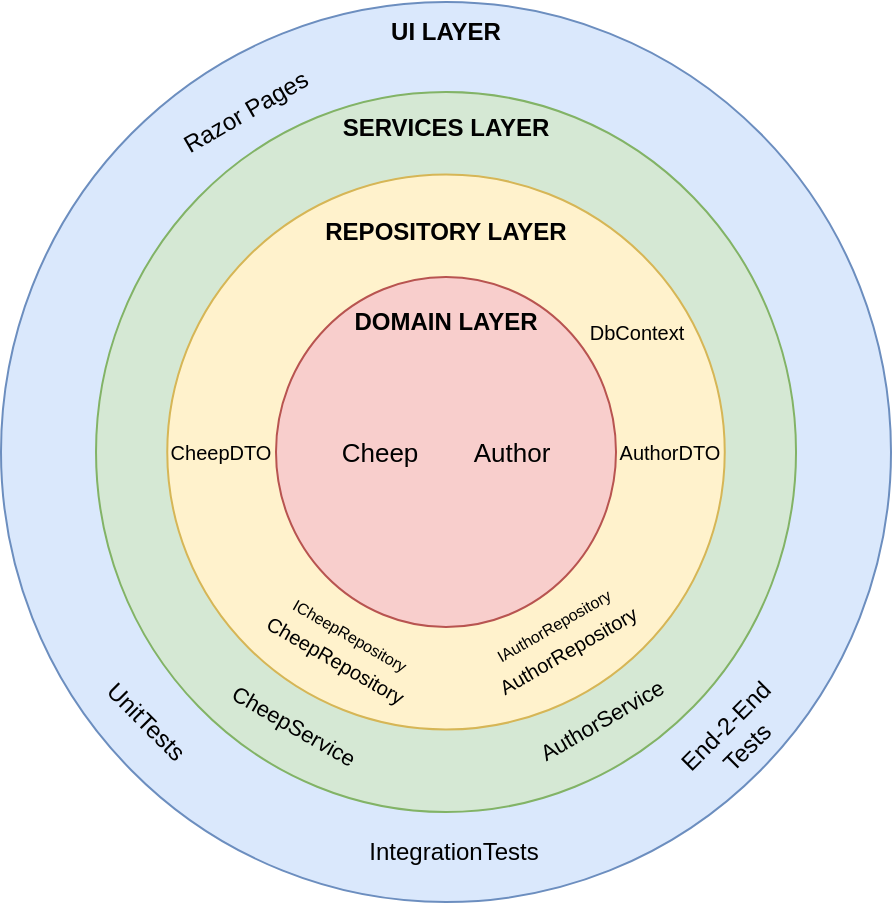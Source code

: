 <mxfile version="24.7.17">
  <diagram name="Page-1" id="25Wn4mRjlG_miRBtiKao">
    <mxGraphModel dx="956" dy="466" grid="1" gridSize="10" guides="1" tooltips="1" connect="1" arrows="1" fold="1" page="1" pageScale="1" pageWidth="827" pageHeight="1169" math="0" shadow="0">
      <root>
        <mxCell id="0" />
        <mxCell id="1" parent="0" />
        <mxCell id="zfSGKrKUcmw0JXGN4hIw-8" value="" style="ellipse;whiteSpace=wrap;html=1;fillColor=#dae8fc;strokeColor=#6c8ebf;" parent="1" vertex="1">
          <mxGeometry x="187.5" y="130" width="445" height="450" as="geometry" />
        </mxCell>
        <mxCell id="zfSGKrKUcmw0JXGN4hIw-2" value="" style="ellipse;whiteSpace=wrap;html=1;fillColor=#d5e8d4;strokeColor=#82b366;" parent="1" vertex="1">
          <mxGeometry x="235.01" y="175" width="350" height="360" as="geometry" />
        </mxCell>
        <mxCell id="zfSGKrKUcmw0JXGN4hIw-6" value="" style="ellipse;whiteSpace=wrap;html=1;fillColor=#fff2cc;strokeColor=#d6b656;" parent="1" vertex="1">
          <mxGeometry x="270.63" y="216.25" width="278.75" height="277.5" as="geometry" />
        </mxCell>
        <mxCell id="zfSGKrKUcmw0JXGN4hIw-7" value="" style="ellipse;whiteSpace=wrap;html=1;fillColor=#f8cecc;strokeColor=#b85450;" parent="1" vertex="1">
          <mxGeometry x="325" y="267.5" width="170" height="175" as="geometry" />
        </mxCell>
        <mxCell id="Smr-9ZV9C2pYUwTpKfjp-3" value="&lt;b&gt;DOMAIN LAYER&lt;/b&gt;" style="text;html=1;align=center;verticalAlign=middle;whiteSpace=wrap;rounded=0;" parent="1" vertex="1">
          <mxGeometry x="360" y="280" width="100" height="20" as="geometry" />
        </mxCell>
        <mxCell id="Smr-9ZV9C2pYUwTpKfjp-4" value="&lt;b style=&quot;&quot;&gt;REPOSITORY LAYER&lt;/b&gt;" style="text;html=1;align=center;verticalAlign=middle;whiteSpace=wrap;rounded=0;" parent="1" vertex="1">
          <mxGeometry x="347" y="230" width="126" height="30" as="geometry" />
        </mxCell>
        <mxCell id="Smr-9ZV9C2pYUwTpKfjp-5" value="&lt;b style=&quot;&quot;&gt;SERVICES LAYER&lt;/b&gt;" style="text;html=1;align=center;verticalAlign=middle;whiteSpace=wrap;rounded=0;" parent="1" vertex="1">
          <mxGeometry x="355" y="178" width="110" height="30" as="geometry" />
        </mxCell>
        <mxCell id="Smr-9ZV9C2pYUwTpKfjp-8" value="&lt;b&gt;UI LAYER&lt;/b&gt;" style="text;html=1;align=center;verticalAlign=middle;whiteSpace=wrap;rounded=0;" parent="1" vertex="1">
          <mxGeometry x="380" y="130" width="60" height="30" as="geometry" />
        </mxCell>
        <mxCell id="Smr-9ZV9C2pYUwTpKfjp-9" value="&lt;font style=&quot;font-size: 13px;&quot;&gt;Cheep&lt;/font&gt;" style="text;html=1;align=center;verticalAlign=middle;whiteSpace=wrap;rounded=0;" parent="1" vertex="1">
          <mxGeometry x="347" y="340" width="60" height="30" as="geometry" />
        </mxCell>
        <mxCell id="Smr-9ZV9C2pYUwTpKfjp-10" value="&lt;font style=&quot;font-size: 13px;&quot;&gt;Author&lt;/font&gt;" style="text;html=1;align=center;verticalAlign=middle;whiteSpace=wrap;rounded=0;" parent="1" vertex="1">
          <mxGeometry x="413" y="340" width="60" height="30" as="geometry" />
        </mxCell>
        <mxCell id="Smr-9ZV9C2pYUwTpKfjp-12" value="&lt;font style=&quot;font-size: 10px;&quot;&gt;CheepDTO&lt;/font&gt;" style="text;html=1;align=center;verticalAlign=middle;whiteSpace=wrap;rounded=0;" parent="1" vertex="1">
          <mxGeometry x="252.63" y="340" width="89.37" height="30" as="geometry" />
        </mxCell>
        <mxCell id="Smr-9ZV9C2pYUwTpKfjp-13" value="&lt;font style=&quot;font-size: 10px;&quot;&gt;AuthorDTO&lt;/font&gt;" style="text;html=1;align=center;verticalAlign=middle;whiteSpace=wrap;rounded=0;" parent="1" vertex="1">
          <mxGeometry x="493.75" y="340" width="56.25" height="30" as="geometry" />
        </mxCell>
        <mxCell id="Smr-9ZV9C2pYUwTpKfjp-16" value="&lt;font style=&quot;font-size: 10px;&quot;&gt;DbContext&lt;/font&gt;" style="text;html=1;align=center;verticalAlign=middle;whiteSpace=wrap;rounded=0;" parent="1" vertex="1">
          <mxGeometry x="477" y="280" width="57" height="30" as="geometry" />
        </mxCell>
        <mxCell id="Smr-9ZV9C2pYUwTpKfjp-17" value="&lt;div style=&quot;&quot;&gt;&lt;font style=&quot;font-size: 10px;&quot;&gt;&lt;span style=&quot;font-size: 8px;&quot;&gt;ICheepRepository&lt;/span&gt;&lt;br&gt;&lt;/font&gt;&lt;/div&gt;&lt;div style=&quot;&quot;&gt;&lt;font style=&quot;font-size: 10px;&quot;&gt;CheepRepository&lt;/font&gt;&lt;/div&gt;" style="text;html=1;align=center;verticalAlign=middle;whiteSpace=wrap;rounded=0;rotation=30;" parent="1" vertex="1">
          <mxGeometry x="304" y="437" width="110" height="30" as="geometry" />
        </mxCell>
        <mxCell id="Smr-9ZV9C2pYUwTpKfjp-18" value="&lt;div style=&quot;&quot;&gt;&lt;span style=&quot;font-size: 8px;&quot;&gt;IAuthorRepository&lt;/span&gt;&lt;span style=&quot;background-color: initial;&quot;&gt;&lt;font style=&quot;font-size: 10px;&quot;&gt;&lt;br&gt;&lt;/font&gt;&lt;/span&gt;&lt;/div&gt;&lt;div style=&quot;&quot;&gt;&lt;span style=&quot;background-color: initial;&quot;&gt;&lt;font style=&quot;font-size: 10px;&quot;&gt;AuthorRepository&lt;/font&gt;&lt;/span&gt;&lt;br&gt;&lt;/div&gt;" style="text;html=1;align=center;verticalAlign=middle;whiteSpace=wrap;rounded=0;rotation=-30;" parent="1" vertex="1">
          <mxGeometry x="412" y="427" width="110" height="40" as="geometry" />
        </mxCell>
        <mxCell id="Smr-9ZV9C2pYUwTpKfjp-19" value="&lt;font style=&quot;font-size: 11px;&quot;&gt;CheepService&lt;/font&gt;" style="text;html=1;align=center;verticalAlign=middle;whiteSpace=wrap;rounded=0;rotation=30;" parent="1" vertex="1">
          <mxGeometry x="279" y="472" width="110" height="40" as="geometry" />
        </mxCell>
        <mxCell id="Smr-9ZV9C2pYUwTpKfjp-20" value="&lt;font style=&quot;font-size: 11px;&quot;&gt;AuthorService&lt;/font&gt;" style="text;html=1;align=center;verticalAlign=middle;whiteSpace=wrap;rounded=0;rotation=-30;" parent="1" vertex="1">
          <mxGeometry x="433" y="469" width="110" height="40" as="geometry" />
        </mxCell>
        <mxCell id="Smr-9ZV9C2pYUwTpKfjp-21" value="Razor Pages" style="text;html=1;align=center;verticalAlign=middle;whiteSpace=wrap;rounded=0;rotation=-30;" parent="1" vertex="1">
          <mxGeometry x="260" y="170" width="100" height="30" as="geometry" />
        </mxCell>
        <mxCell id="Smr-9ZV9C2pYUwTpKfjp-22" value="UnitTests" style="text;html=1;align=center;verticalAlign=middle;whiteSpace=wrap;rounded=0;rotation=45;" parent="1" vertex="1">
          <mxGeometry x="230" y="475" width="60" height="30" as="geometry" />
        </mxCell>
        <mxCell id="Smr-9ZV9C2pYUwTpKfjp-23" value="IntegrationTests" style="text;html=1;align=center;verticalAlign=middle;whiteSpace=wrap;rounded=0;" parent="1" vertex="1">
          <mxGeometry x="364" y="540" width="100" height="30" as="geometry" />
        </mxCell>
        <mxCell id="Smr-9ZV9C2pYUwTpKfjp-24" value="End-2-End Tests" style="text;html=1;align=center;verticalAlign=middle;whiteSpace=wrap;rounded=0;rotation=-45;" parent="1" vertex="1">
          <mxGeometry x="525.01" y="482" width="60" height="30" as="geometry" />
        </mxCell>
      </root>
    </mxGraphModel>
  </diagram>
</mxfile>
